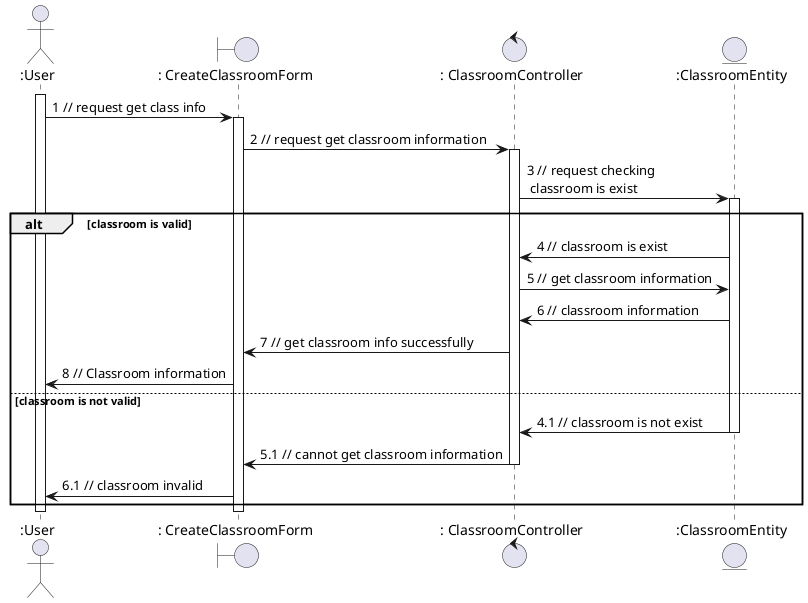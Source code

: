 @startuml viewClass

actor ":User"
boundary ": CreateClassroomForm"
control ": ClassroomController"
entity ":ClassroomEntity"

activate ":User"
":User" -> ": CreateClassroomForm": 1 // request get class info
activate ": CreateClassroomForm"
": CreateClassroomForm" -> ": ClassroomController": 2 // request get classroom information
activate ": ClassroomController"
": ClassroomController" -> ":ClassroomEntity": 3 // request checking \n classroom is exist
activate ":ClassroomEntity"
alt classroom is valid
    ":ClassroomEntity" -> ": ClassroomController": 4 // classroom is exist
    ": ClassroomController" -> ":ClassroomEntity": 5 // get classroom information
    ":ClassroomEntity" -> ": ClassroomController": 6 // classroom information
    ": ClassroomController" -> ": CreateClassroomForm": 7 // get classroom info successfully
    ": CreateClassroomForm" -> ":User": 8 // Classroom information
else classroom is not valid
    ":ClassroomEntity" -> ": ClassroomController": 4.1 // classroom is not exist
    deactivate ":ClassroomEntity"
    ": ClassroomController" -> ": CreateClassroomForm": 5.1 // cannot get classroom information
    deactivate ": ClassroomController"
    ": CreateClassroomForm" -> ":User": 6.1 // classroom invalid
end

deactivate ": CreateClassroomForm"
deactivate ":User"

@enduml